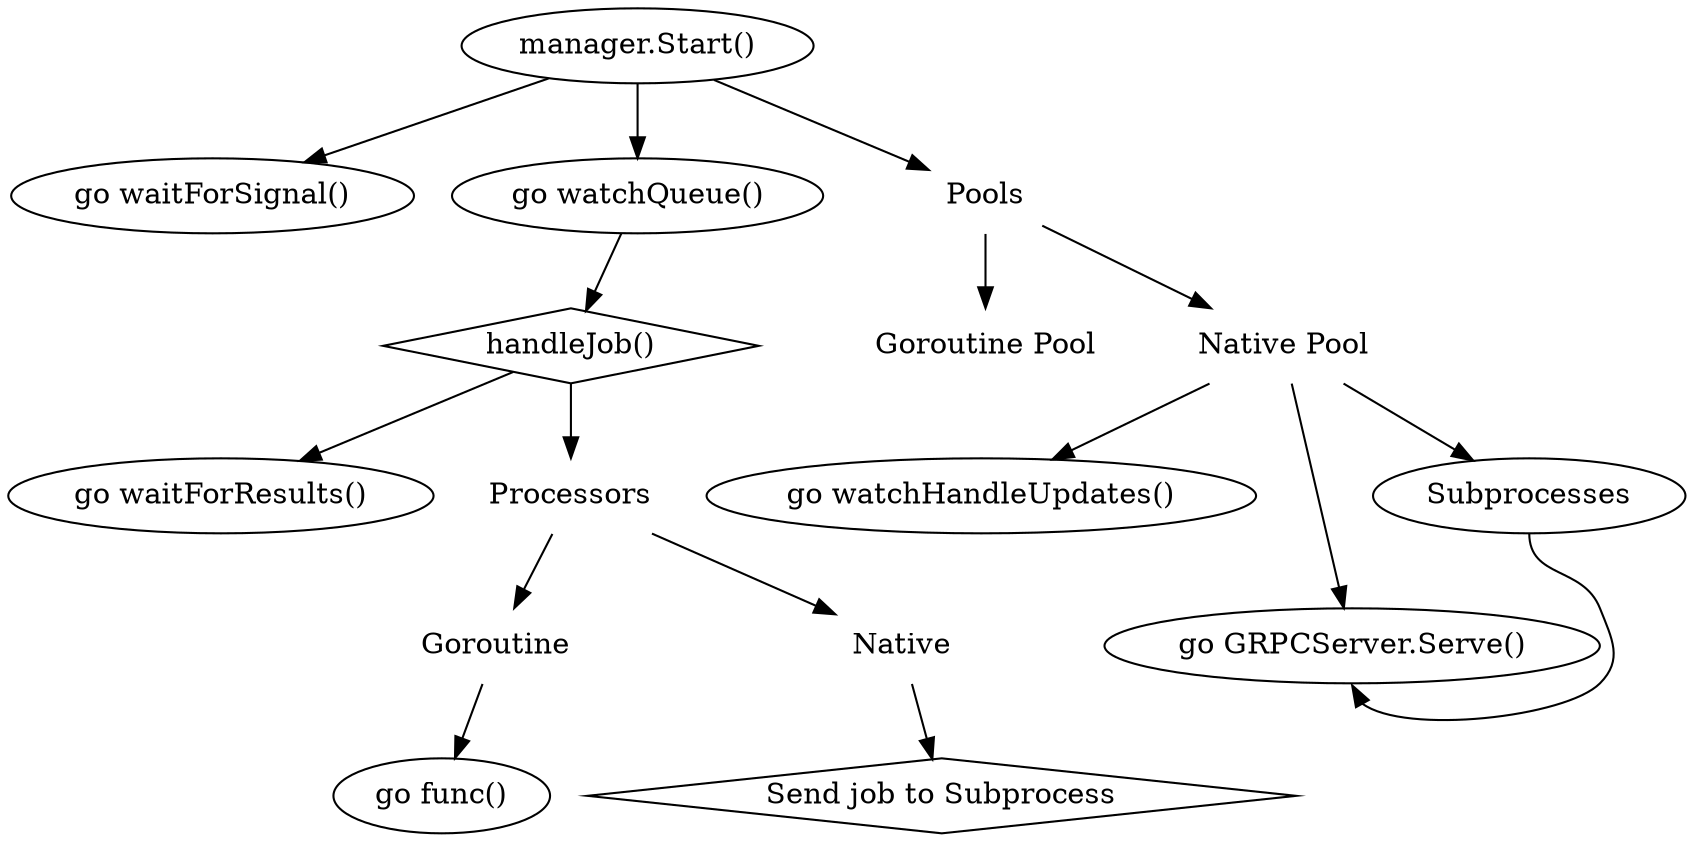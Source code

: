 digraph {
	"manager.Start()" -> {
		"go waitForSignal()"
		"go watchQueue()"
		"Pools" [shape=none]
	}
	"Goroutine Pool" [shape=none]
	"Pools" -> "Goroutine Pool"

	"Native Pool" [shape=none]
	"Pools" -> "Native Pool"

	"Native Pool" -> "go watchHandleUpdates()"
	"Native Pool" -> "go GRPCServer.Serve()"

	"Native Pool" -> "Subprocesses"
	"Subprocesses" -> "go GRPCServer.Serve()" [tailport=s headport=s]

	"handleJob()" [shape=diamond]

	"go watchQueue()" -> "handleJob()"
	"handleJob()" -> "go waitForResults()"

	"Processors" [shape=none]
	"handleJob()" -> "Processors"

	"Goroutine" [shape=none]
	"Processors" -> "Goroutine"

	"Native" [shape=none]
	"Processors" -> "Native"

	"Goroutine" -> "go func()"

	"Send job to Subprocess" [shape=diamond]
	"Native" -> "Send job to Subprocess"
}
